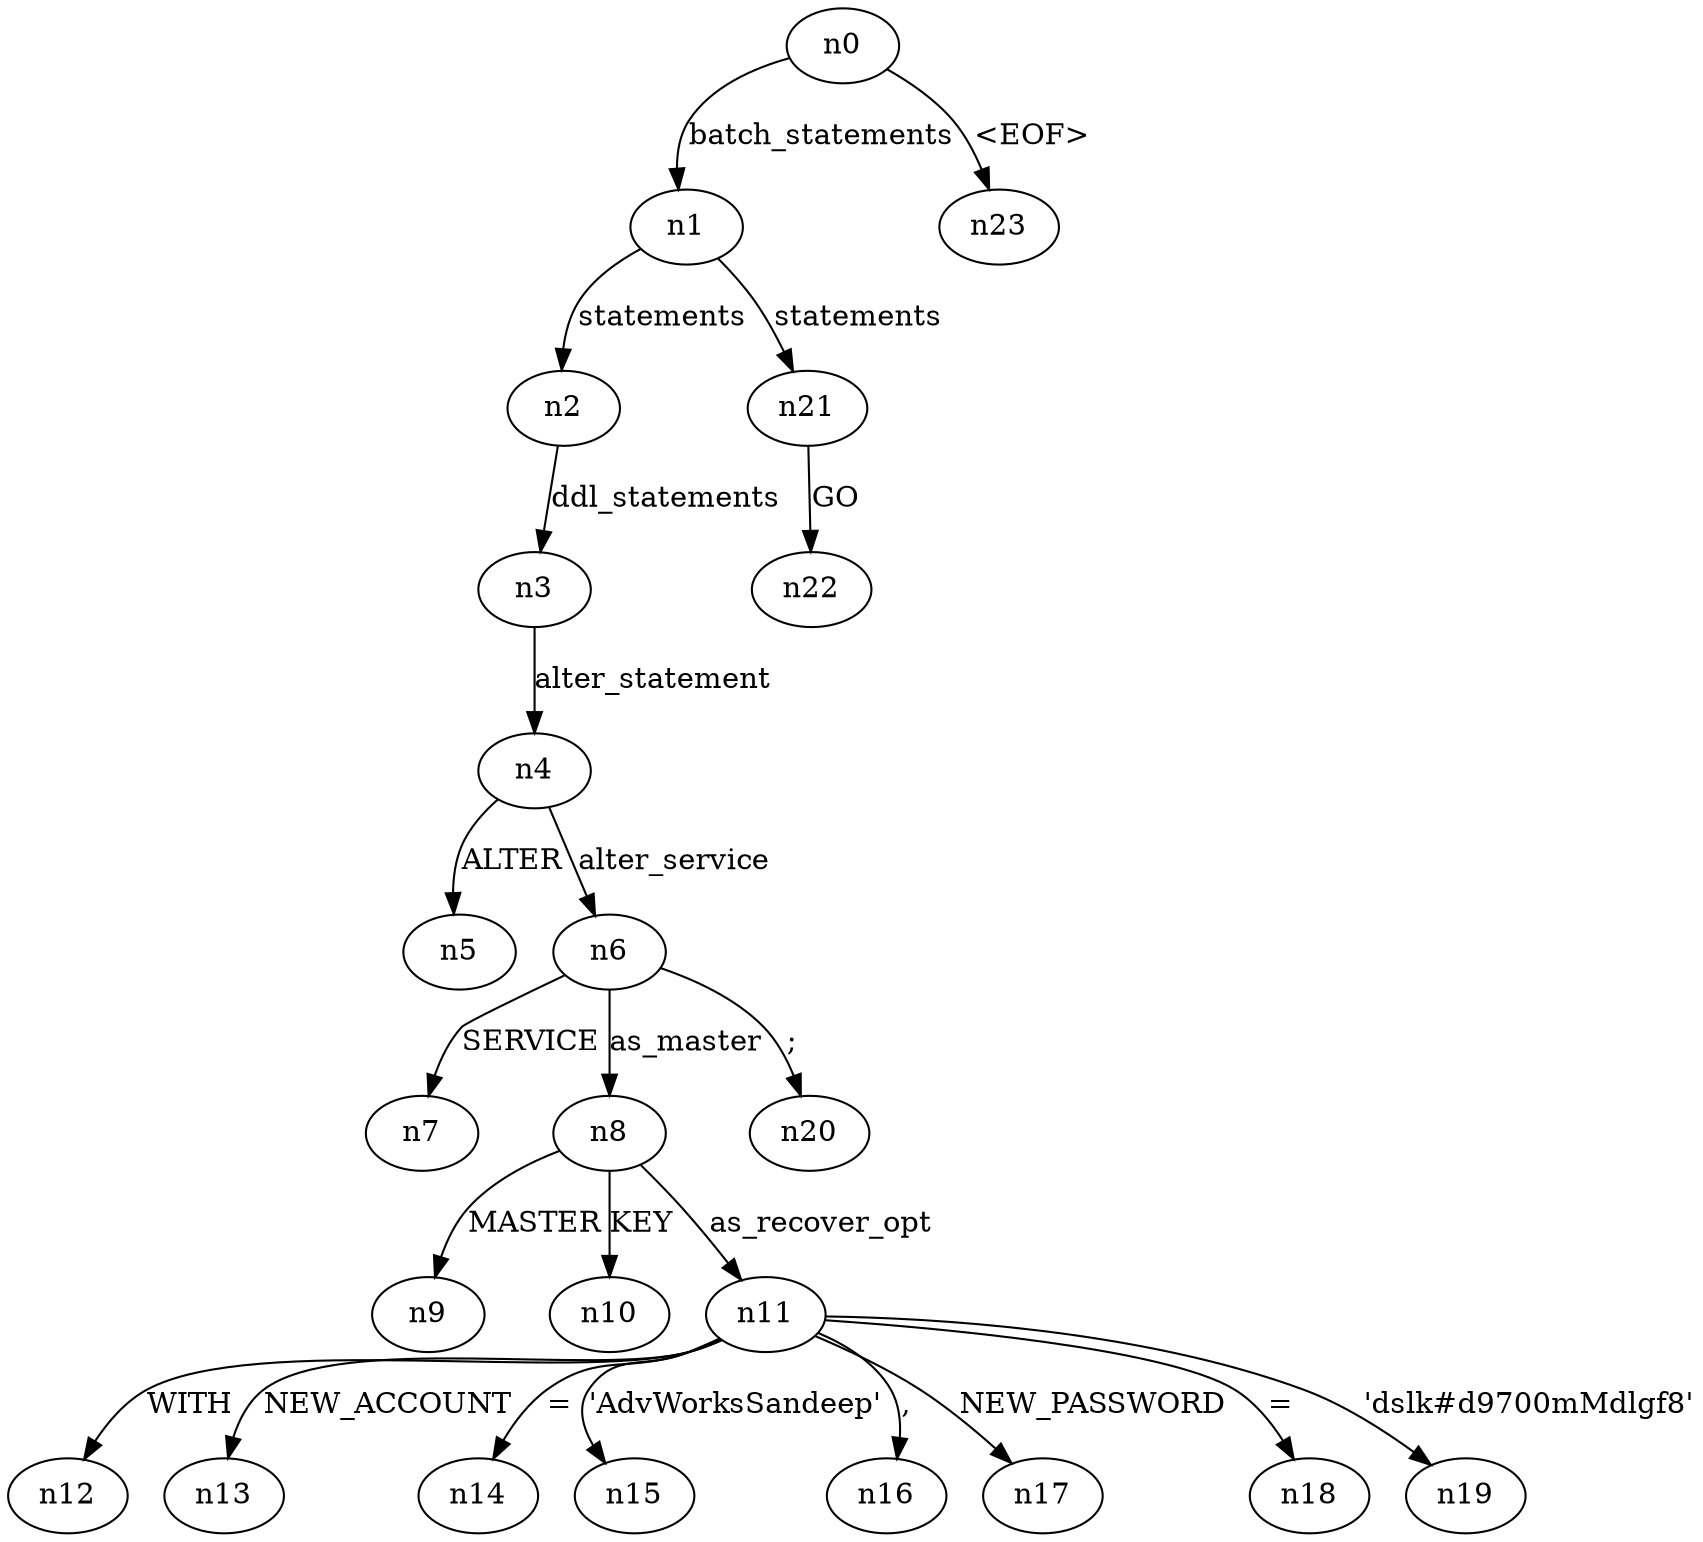 digraph ParseTree {
  n0 -> n1 [label="batch_statements"];
  n1 -> n2 [label="statements"];
  n2 -> n3 [label="ddl_statements"];
  n3 -> n4 [label="alter_statement"];
  n4 -> n5 [label="ALTER"];
  n4 -> n6 [label="alter_service"];
  n6 -> n7 [label="SERVICE"];
  n6 -> n8 [label="as_master"];
  n8 -> n9 [label="MASTER"];
  n8 -> n10 [label="KEY"];
  n8 -> n11 [label="as_recover_opt"];
  n11 -> n12 [label="WITH"];
  n11 -> n13 [label="NEW_ACCOUNT"];
  n11 -> n14 [label="="];
  n11 -> n15 [label="'AdvWorks\Sandeep'"];
  n11 -> n16 [label=","];
  n11 -> n17 [label="NEW_PASSWORD"];
  n11 -> n18 [label="="];
  n11 -> n19 [label="'dslk#d9700mMdlgf8'"];
  n6 -> n20 [label=";"];
  n1 -> n21 [label="statements"];
  n21 -> n22 [label="GO"];
  n0 -> n23 [label="<EOF>"];
}